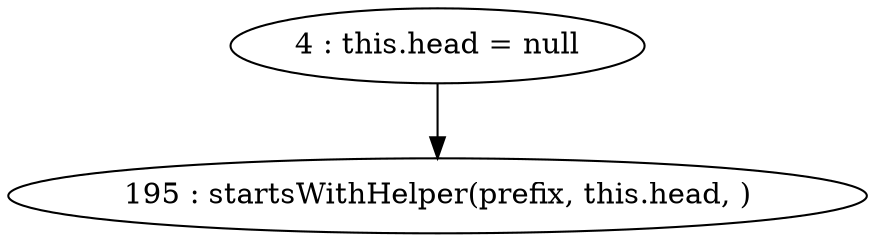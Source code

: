 digraph G {
"4 : this.head = null"
"4 : this.head = null" -> "195 : startsWithHelper(prefix, this.head, )"
"195 : startsWithHelper(prefix, this.head, )"
}